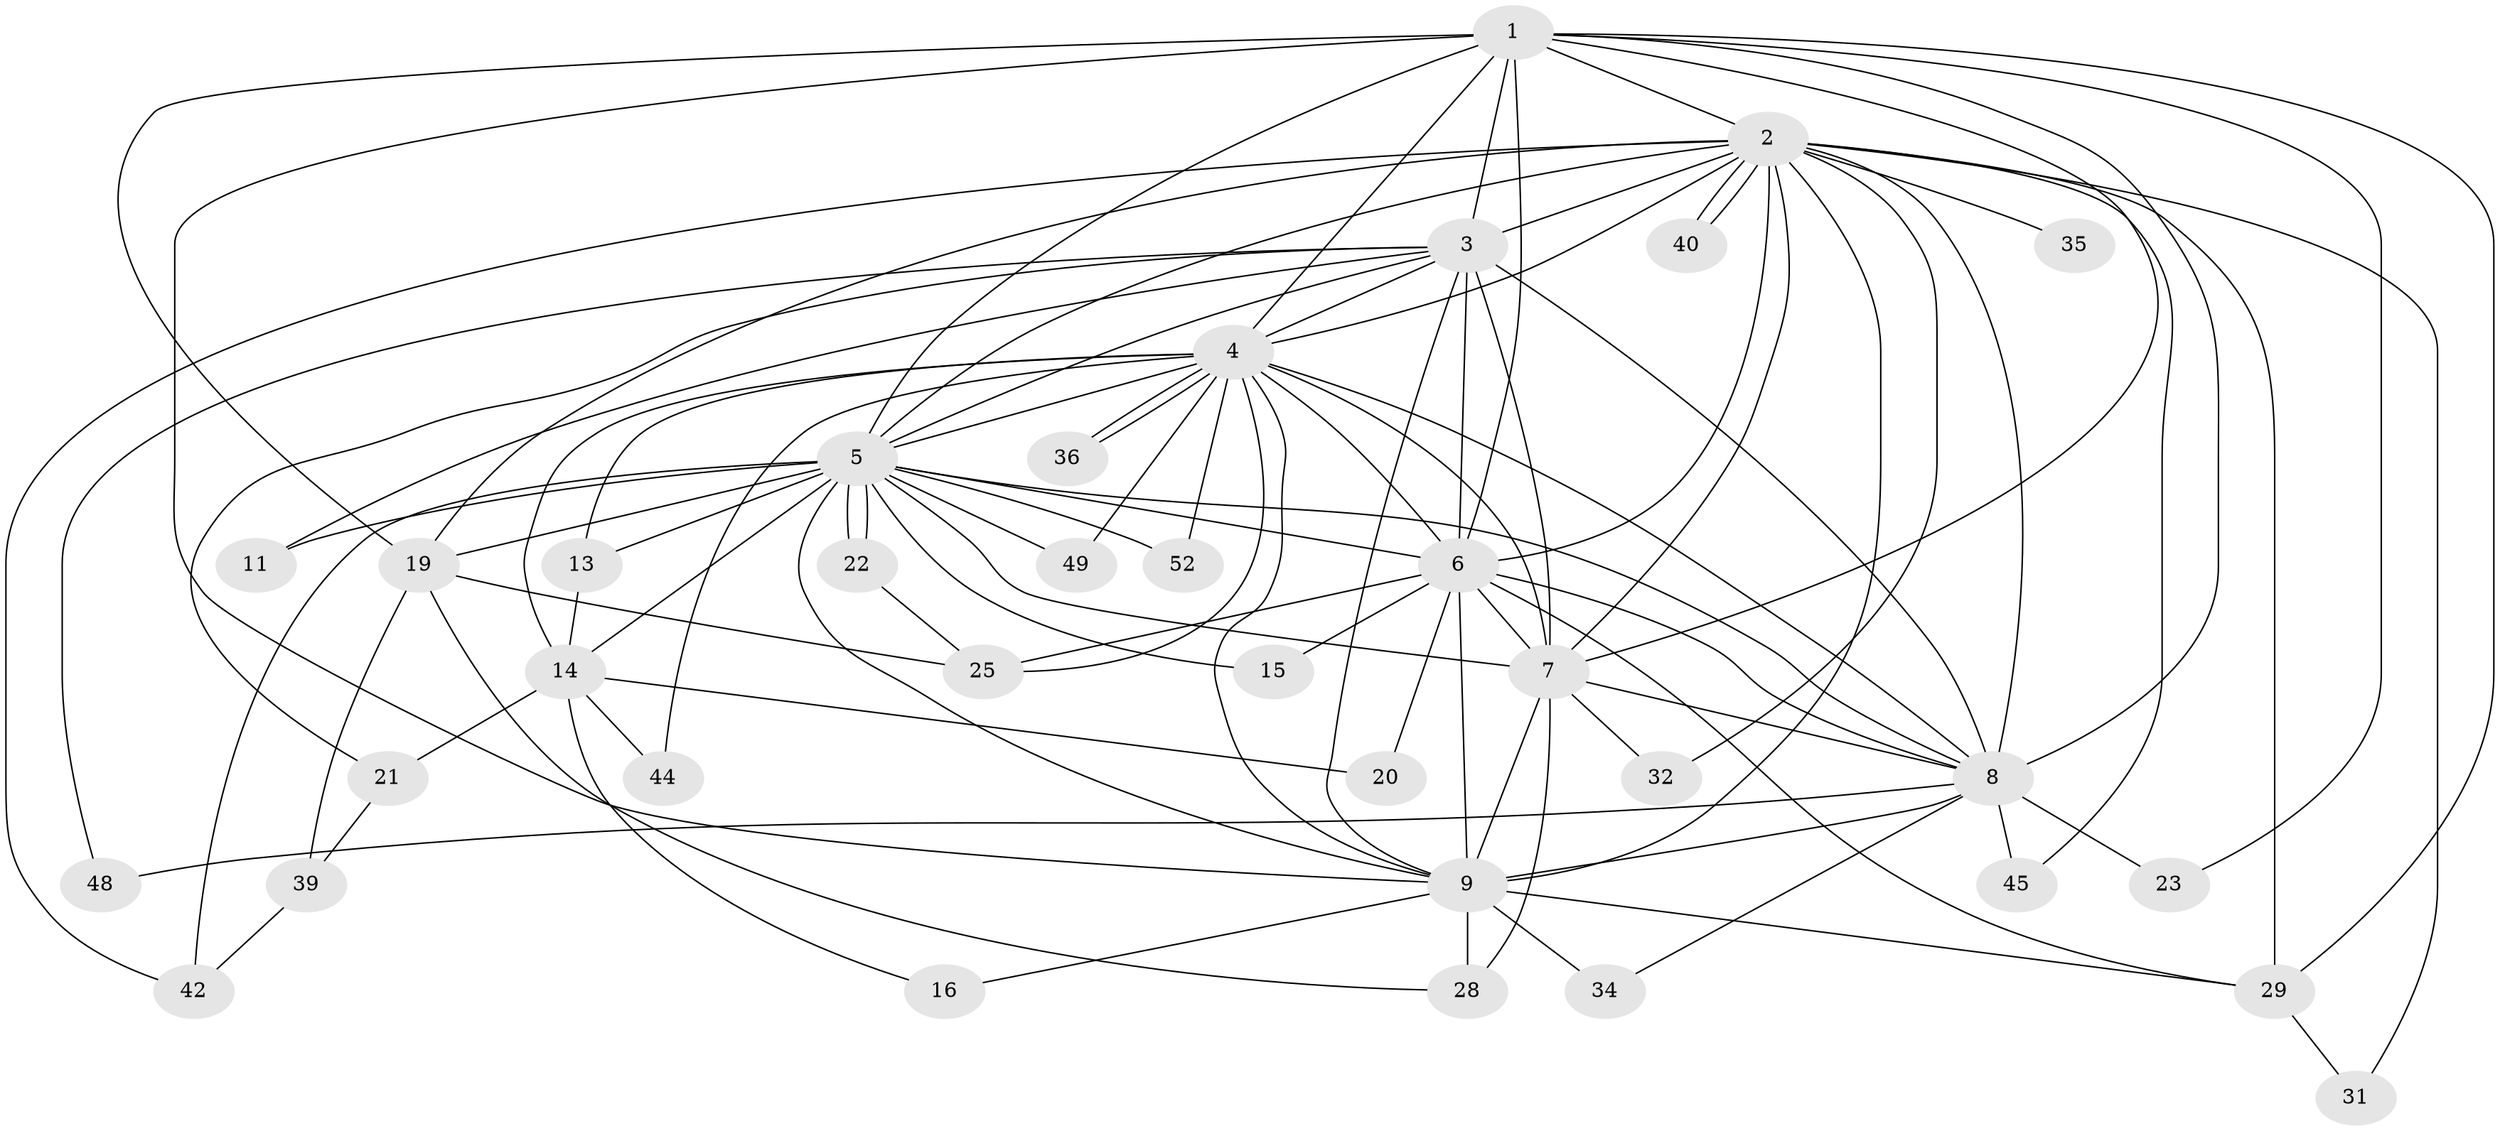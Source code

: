 // Generated by graph-tools (version 1.1) at 2025/51/02/27/25 19:51:51]
// undirected, 35 vertices, 95 edges
graph export_dot {
graph [start="1"]
  node [color=gray90,style=filled];
  1 [super="+12"];
  2 [super="+10"];
  3 [super="+18"];
  4 [super="+38"];
  5 [super="+37"];
  6 [super="+50"];
  7 [super="+24"];
  8 [super="+33"];
  9 [super="+17"];
  11;
  13;
  14 [super="+26"];
  15;
  16;
  19 [super="+30"];
  20;
  21 [super="+41"];
  22;
  23;
  25 [super="+27"];
  28 [super="+46"];
  29 [super="+47"];
  31;
  32;
  34;
  35;
  36;
  39;
  40;
  42 [super="+43"];
  44;
  45;
  48;
  49 [super="+51"];
  52;
  1 -- 2 [weight=2];
  1 -- 3 [weight=3];
  1 -- 4;
  1 -- 5;
  1 -- 6;
  1 -- 7;
  1 -- 8;
  1 -- 9;
  1 -- 19;
  1 -- 29;
  1 -- 23;
  2 -- 3 [weight=2];
  2 -- 4 [weight=2];
  2 -- 5 [weight=2];
  2 -- 6 [weight=2];
  2 -- 7 [weight=2];
  2 -- 8 [weight=3];
  2 -- 9 [weight=2];
  2 -- 32;
  2 -- 40;
  2 -- 40;
  2 -- 42;
  2 -- 45;
  2 -- 35;
  2 -- 19;
  2 -- 29;
  2 -- 31;
  3 -- 4;
  3 -- 5;
  3 -- 6;
  3 -- 7;
  3 -- 8;
  3 -- 9;
  3 -- 11;
  3 -- 21;
  3 -- 48;
  4 -- 5;
  4 -- 6;
  4 -- 7 [weight=2];
  4 -- 8;
  4 -- 9 [weight=2];
  4 -- 13;
  4 -- 14;
  4 -- 36;
  4 -- 36;
  4 -- 44;
  4 -- 49 [weight=2];
  4 -- 25;
  4 -- 52;
  5 -- 6;
  5 -- 7;
  5 -- 8;
  5 -- 9;
  5 -- 11;
  5 -- 13;
  5 -- 14;
  5 -- 15;
  5 -- 19;
  5 -- 22;
  5 -- 22;
  5 -- 49;
  5 -- 52;
  5 -- 42;
  6 -- 7;
  6 -- 8;
  6 -- 9;
  6 -- 15;
  6 -- 20;
  6 -- 25;
  6 -- 29;
  7 -- 8;
  7 -- 9;
  7 -- 28;
  7 -- 32;
  8 -- 9;
  8 -- 23;
  8 -- 34;
  8 -- 45;
  8 -- 48;
  9 -- 16;
  9 -- 28;
  9 -- 29;
  9 -- 34;
  13 -- 14;
  14 -- 16;
  14 -- 20;
  14 -- 21 [weight=2];
  14 -- 44;
  19 -- 39;
  19 -- 25;
  19 -- 28;
  21 -- 39;
  22 -- 25;
  29 -- 31;
  39 -- 42;
}
